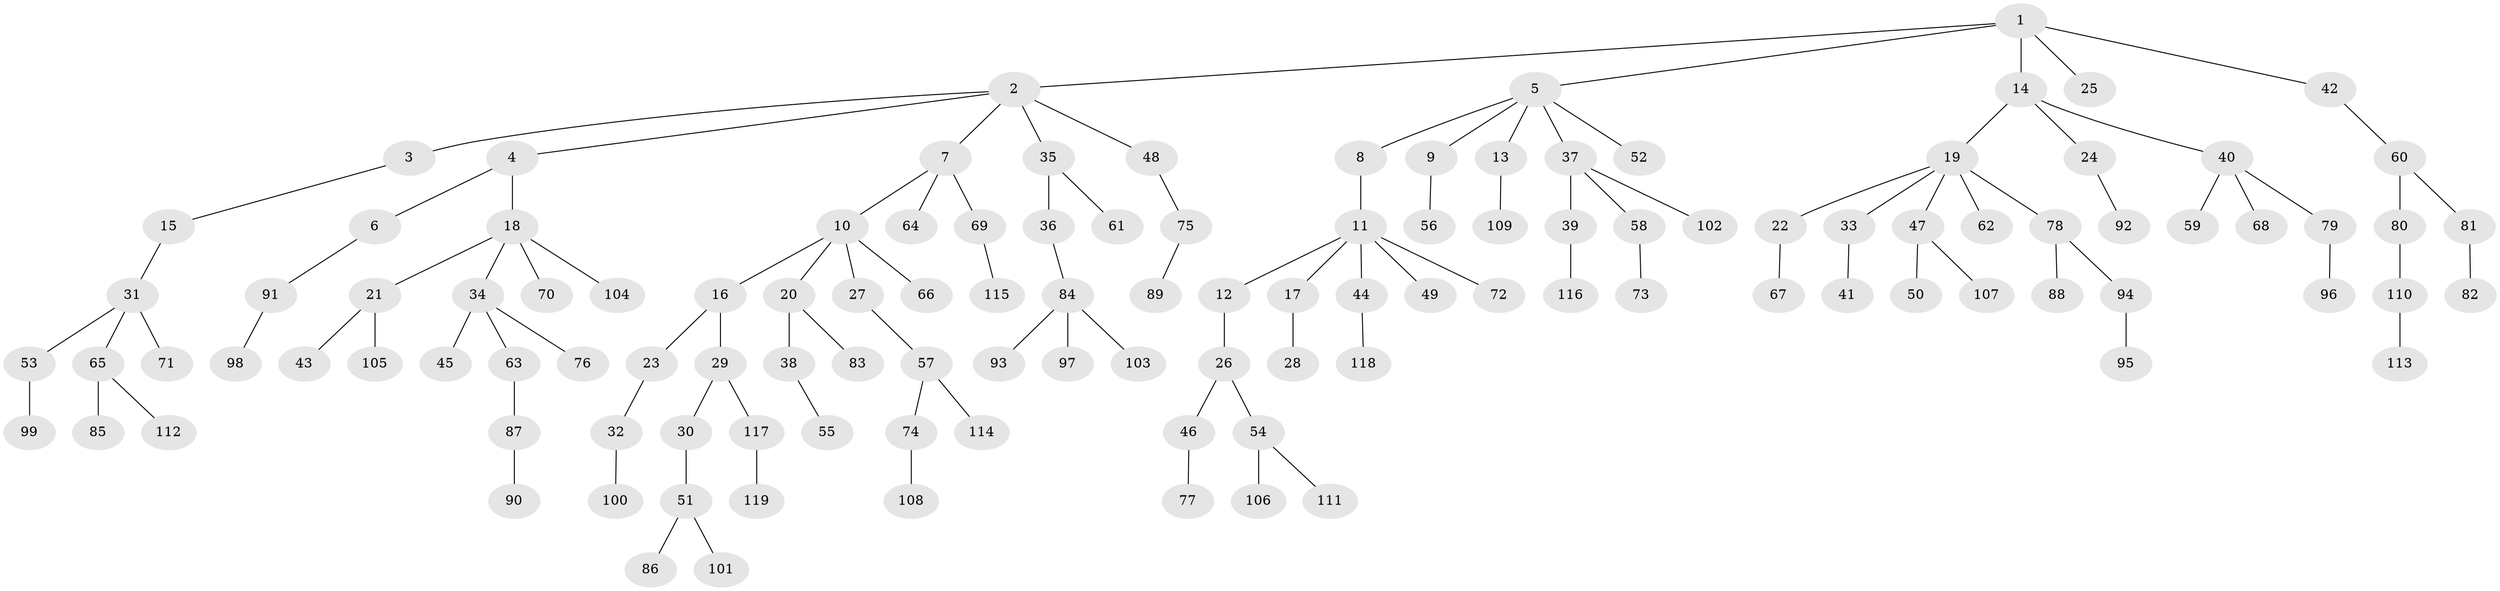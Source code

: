 // coarse degree distribution, {9: 0.01694915254237288, 2: 0.288135593220339, 5: 0.05084745762711865, 4: 0.03389830508474576, 7: 0.01694915254237288, 1: 0.5254237288135594, 3: 0.06779661016949153}
// Generated by graph-tools (version 1.1) at 2025/54/03/05/25 16:54:47]
// undirected, 119 vertices, 118 edges
graph export_dot {
graph [start="1"]
  node [color=gray90,style=filled];
  1;
  2;
  3;
  4;
  5;
  6;
  7;
  8;
  9;
  10;
  11;
  12;
  13;
  14;
  15;
  16;
  17;
  18;
  19;
  20;
  21;
  22;
  23;
  24;
  25;
  26;
  27;
  28;
  29;
  30;
  31;
  32;
  33;
  34;
  35;
  36;
  37;
  38;
  39;
  40;
  41;
  42;
  43;
  44;
  45;
  46;
  47;
  48;
  49;
  50;
  51;
  52;
  53;
  54;
  55;
  56;
  57;
  58;
  59;
  60;
  61;
  62;
  63;
  64;
  65;
  66;
  67;
  68;
  69;
  70;
  71;
  72;
  73;
  74;
  75;
  76;
  77;
  78;
  79;
  80;
  81;
  82;
  83;
  84;
  85;
  86;
  87;
  88;
  89;
  90;
  91;
  92;
  93;
  94;
  95;
  96;
  97;
  98;
  99;
  100;
  101;
  102;
  103;
  104;
  105;
  106;
  107;
  108;
  109;
  110;
  111;
  112;
  113;
  114;
  115;
  116;
  117;
  118;
  119;
  1 -- 2;
  1 -- 5;
  1 -- 14;
  1 -- 25;
  1 -- 42;
  2 -- 3;
  2 -- 4;
  2 -- 7;
  2 -- 35;
  2 -- 48;
  3 -- 15;
  4 -- 6;
  4 -- 18;
  5 -- 8;
  5 -- 9;
  5 -- 13;
  5 -- 37;
  5 -- 52;
  6 -- 91;
  7 -- 10;
  7 -- 64;
  7 -- 69;
  8 -- 11;
  9 -- 56;
  10 -- 16;
  10 -- 20;
  10 -- 27;
  10 -- 66;
  11 -- 12;
  11 -- 17;
  11 -- 44;
  11 -- 49;
  11 -- 72;
  12 -- 26;
  13 -- 109;
  14 -- 19;
  14 -- 24;
  14 -- 40;
  15 -- 31;
  16 -- 23;
  16 -- 29;
  17 -- 28;
  18 -- 21;
  18 -- 34;
  18 -- 70;
  18 -- 104;
  19 -- 22;
  19 -- 33;
  19 -- 47;
  19 -- 62;
  19 -- 78;
  20 -- 38;
  20 -- 83;
  21 -- 43;
  21 -- 105;
  22 -- 67;
  23 -- 32;
  24 -- 92;
  26 -- 46;
  26 -- 54;
  27 -- 57;
  29 -- 30;
  29 -- 117;
  30 -- 51;
  31 -- 53;
  31 -- 65;
  31 -- 71;
  32 -- 100;
  33 -- 41;
  34 -- 45;
  34 -- 63;
  34 -- 76;
  35 -- 36;
  35 -- 61;
  36 -- 84;
  37 -- 39;
  37 -- 58;
  37 -- 102;
  38 -- 55;
  39 -- 116;
  40 -- 59;
  40 -- 68;
  40 -- 79;
  42 -- 60;
  44 -- 118;
  46 -- 77;
  47 -- 50;
  47 -- 107;
  48 -- 75;
  51 -- 86;
  51 -- 101;
  53 -- 99;
  54 -- 106;
  54 -- 111;
  57 -- 74;
  57 -- 114;
  58 -- 73;
  60 -- 80;
  60 -- 81;
  63 -- 87;
  65 -- 85;
  65 -- 112;
  69 -- 115;
  74 -- 108;
  75 -- 89;
  78 -- 88;
  78 -- 94;
  79 -- 96;
  80 -- 110;
  81 -- 82;
  84 -- 93;
  84 -- 97;
  84 -- 103;
  87 -- 90;
  91 -- 98;
  94 -- 95;
  110 -- 113;
  117 -- 119;
}
